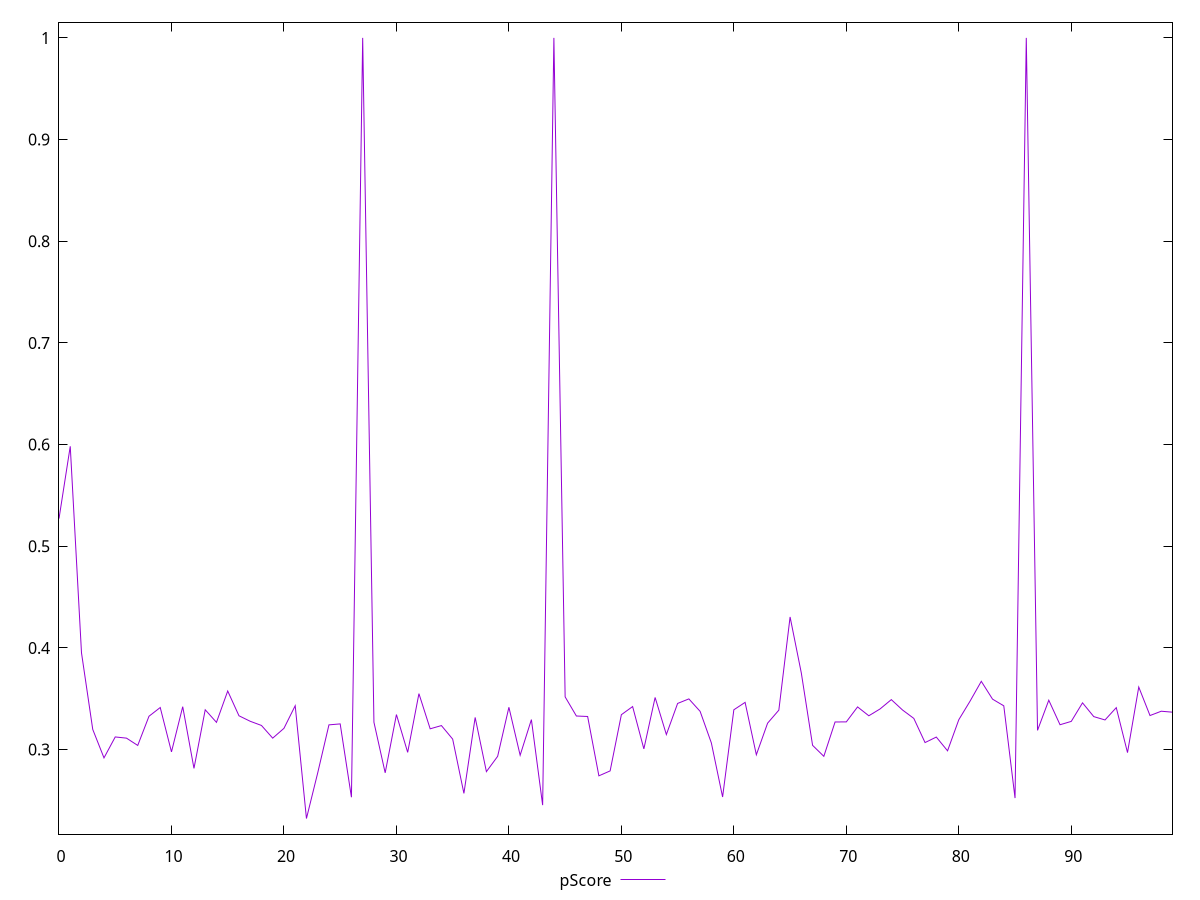 reset

$pScore <<EOF
0 0.5272222222222223
1 0.5983333333333334
2 0.3951764705882353
3 0.3198823529411765
4 0.2918823529411765
5 0.3124705882352941
6 0.31129411764705883
7 0.3041176470588235
8 0.33282352941176474
9 0.34141176470588236
10 0.29776470588235293
11 0.3422352941176471
12 0.2815294117647059
13 0.3391764705882353
14 0.32682352941176473
15 0.35764705882352943
16 0.33329411764705885
17 0.32788235294117646
18 0.32376470588235295
19 0.31129411764705883
20 0.32094117647058823
21 0.3431764705882353
22 0.23223529411764704
23 0.27705882352941175
24 0.3243529411764706
25 0.32529411764705884
26 0.2531764705882353
27 1
28 0.32694117647058824
29 0.27717647058823525
30 0.3344705882352941
31 0.2972941176470588
32 0.35505882352941176
33 0.3204705882352941
34 0.3236470588235294
35 0.3103529411764706
36 0.25694117647058823
37 0.3316470588235294
38 0.2783529411764706
39 0.29341176470588237
40 0.3416470588235294
41 0.29447058823529415
42 0.32952941176470585
43 0.24541176470588233
44 1
45 0.3518823529411765
46 0.33305882352941174
47 0.33258823529411763
48 0.274235294117647
49 0.27905882352941175
50 0.3343529411764706
51 0.3423529411764706
52 0.30070588235294116
53 0.3512941176470588
54 0.3148235294117647
55 0.3454117647058823
56 0.3498823529411765
57 0.3376470588235294
58 0.3065882352941176
59 0.25341176470588234
60 0.3391764705882353
61 0.3464705882352941
62 0.29494117647058826
63 0.32599999999999996
64 0.3388235294117647
65 0.4304705882352941
66 0.37529411764705883
67 0.30423529411764705
68 0.29341176470588237
69 0.3271764705882353
70 0.32729411764705885
71 0.34199999999999997
72 0.33329411764705885
73 0.33999999999999997
74 0.3491764705882353
75 0.3389411764705882
76 0.3307058823529412
77 0.3069411764705882
78 0.3123529411764706
79 0.2988235294117647
80 0.32941176470588235
81 0.3476470588235294
82 0.3671764705882353
83 0.3496470588235294
84 0.34305882352941175
85 0.25235294117647056
86 1
87 0.31894117647058823
88 0.34858823529411764
89 0.3244705882352941
90 0.32776470588235296
91 0.346
92 0.3324705882352941
93 0.3291764705882353
94 0.34129411764705886
95 0.29705882352941176
96 0.3615294117647059
97 0.33352941176470585
98 0.33776470588235297
99 0.3368235294117647
EOF

set key outside below
set xrange [0:99]
set yrange [0.21688:1.0153552941176471]
set trange [0.21688:1.0153552941176471]
set terminal svg size 640, 500 enhanced background rgb 'white'
set output "report_00013_2021-02-09T12-04-24.940Z/uses-rel-preload/samples/pages+cached/pScore/values.svg"

plot $pScore title "pScore" with line

reset
